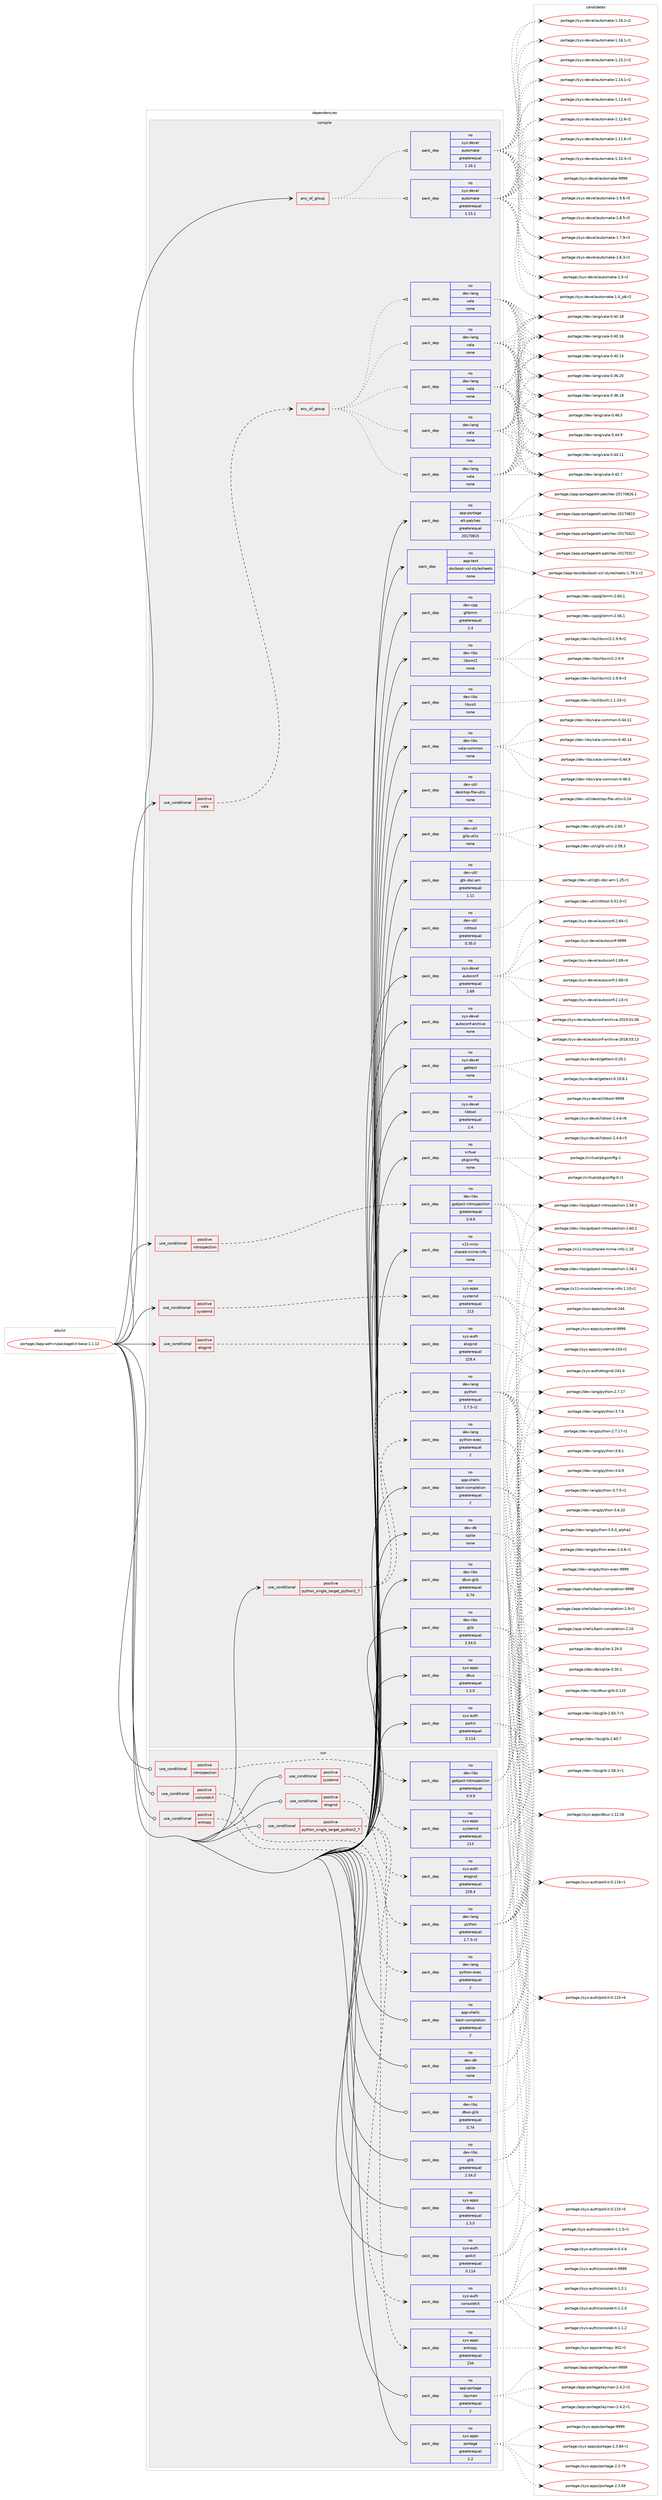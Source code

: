 digraph prolog {

# *************
# Graph options
# *************

newrank=true;
concentrate=true;
compound=true;
graph [rankdir=LR,fontname=Helvetica,fontsize=10,ranksep=1.5];#, ranksep=2.5, nodesep=0.2];
edge  [arrowhead=vee];
node  [fontname=Helvetica,fontsize=10];

# **********
# The ebuild
# **********

subgraph cluster_leftcol {
color=gray;
label=<<i>ebuild</i>>;
id [label="portage://app-admin/packagekit-base-1.1.12", color=red, width=4, href="../app-admin/packagekit-base-1.1.12.svg"];
}

# ****************
# The dependencies
# ****************

subgraph cluster_midcol {
color=gray;
label=<<i>dependencies</i>>;
subgraph cluster_compile {
fillcolor="#eeeeee";
style=filled;
label=<<i>compile</i>>;
subgraph any8410 {
dependency654472 [label=<<TABLE BORDER="0" CELLBORDER="1" CELLSPACING="0" CELLPADDING="4"><TR><TD CELLPADDING="10">any_of_group</TD></TR></TABLE>>, shape=none, color=red];subgraph pack490904 {
dependency654473 [label=<<TABLE BORDER="0" CELLBORDER="1" CELLSPACING="0" CELLPADDING="4" WIDTH="220"><TR><TD ROWSPAN="6" CELLPADDING="30">pack_dep</TD></TR><TR><TD WIDTH="110">no</TD></TR><TR><TD>sys-devel</TD></TR><TR><TD>automake</TD></TR><TR><TD>greaterequal</TD></TR><TR><TD>1.16.1</TD></TR></TABLE>>, shape=none, color=blue];
}
dependency654472:e -> dependency654473:w [weight=20,style="dotted",arrowhead="oinv"];
subgraph pack490905 {
dependency654474 [label=<<TABLE BORDER="0" CELLBORDER="1" CELLSPACING="0" CELLPADDING="4" WIDTH="220"><TR><TD ROWSPAN="6" CELLPADDING="30">pack_dep</TD></TR><TR><TD WIDTH="110">no</TD></TR><TR><TD>sys-devel</TD></TR><TR><TD>automake</TD></TR><TR><TD>greaterequal</TD></TR><TR><TD>1.15.1</TD></TR></TABLE>>, shape=none, color=blue];
}
dependency654472:e -> dependency654474:w [weight=20,style="dotted",arrowhead="oinv"];
}
id:e -> dependency654472:w [weight=20,style="solid",arrowhead="vee"];
subgraph cond154862 {
dependency654475 [label=<<TABLE BORDER="0" CELLBORDER="1" CELLSPACING="0" CELLPADDING="4"><TR><TD ROWSPAN="3" CELLPADDING="10">use_conditional</TD></TR><TR><TD>positive</TD></TR><TR><TD>elogind</TD></TR></TABLE>>, shape=none, color=red];
subgraph pack490906 {
dependency654476 [label=<<TABLE BORDER="0" CELLBORDER="1" CELLSPACING="0" CELLPADDING="4" WIDTH="220"><TR><TD ROWSPAN="6" CELLPADDING="30">pack_dep</TD></TR><TR><TD WIDTH="110">no</TD></TR><TR><TD>sys-auth</TD></TR><TR><TD>elogind</TD></TR><TR><TD>greaterequal</TD></TR><TR><TD>229.4</TD></TR></TABLE>>, shape=none, color=blue];
}
dependency654475:e -> dependency654476:w [weight=20,style="dashed",arrowhead="vee"];
}
id:e -> dependency654475:w [weight=20,style="solid",arrowhead="vee"];
subgraph cond154863 {
dependency654477 [label=<<TABLE BORDER="0" CELLBORDER="1" CELLSPACING="0" CELLPADDING="4"><TR><TD ROWSPAN="3" CELLPADDING="10">use_conditional</TD></TR><TR><TD>positive</TD></TR><TR><TD>introspection</TD></TR></TABLE>>, shape=none, color=red];
subgraph pack490907 {
dependency654478 [label=<<TABLE BORDER="0" CELLBORDER="1" CELLSPACING="0" CELLPADDING="4" WIDTH="220"><TR><TD ROWSPAN="6" CELLPADDING="30">pack_dep</TD></TR><TR><TD WIDTH="110">no</TD></TR><TR><TD>dev-libs</TD></TR><TR><TD>gobject-introspection</TD></TR><TR><TD>greaterequal</TD></TR><TR><TD>0.9.9</TD></TR></TABLE>>, shape=none, color=blue];
}
dependency654477:e -> dependency654478:w [weight=20,style="dashed",arrowhead="vee"];
}
id:e -> dependency654477:w [weight=20,style="solid",arrowhead="vee"];
subgraph cond154864 {
dependency654479 [label=<<TABLE BORDER="0" CELLBORDER="1" CELLSPACING="0" CELLPADDING="4"><TR><TD ROWSPAN="3" CELLPADDING="10">use_conditional</TD></TR><TR><TD>positive</TD></TR><TR><TD>python_single_target_python2_7</TD></TR></TABLE>>, shape=none, color=red];
subgraph pack490908 {
dependency654480 [label=<<TABLE BORDER="0" CELLBORDER="1" CELLSPACING="0" CELLPADDING="4" WIDTH="220"><TR><TD ROWSPAN="6" CELLPADDING="30">pack_dep</TD></TR><TR><TD WIDTH="110">no</TD></TR><TR><TD>dev-lang</TD></TR><TR><TD>python</TD></TR><TR><TD>greaterequal</TD></TR><TR><TD>2.7.5-r2</TD></TR></TABLE>>, shape=none, color=blue];
}
dependency654479:e -> dependency654480:w [weight=20,style="dashed",arrowhead="vee"];
subgraph pack490909 {
dependency654481 [label=<<TABLE BORDER="0" CELLBORDER="1" CELLSPACING="0" CELLPADDING="4" WIDTH="220"><TR><TD ROWSPAN="6" CELLPADDING="30">pack_dep</TD></TR><TR><TD WIDTH="110">no</TD></TR><TR><TD>dev-lang</TD></TR><TR><TD>python-exec</TD></TR><TR><TD>greaterequal</TD></TR><TR><TD>2</TD></TR></TABLE>>, shape=none, color=blue];
}
dependency654479:e -> dependency654481:w [weight=20,style="dashed",arrowhead="vee"];
}
id:e -> dependency654479:w [weight=20,style="solid",arrowhead="vee"];
subgraph cond154865 {
dependency654482 [label=<<TABLE BORDER="0" CELLBORDER="1" CELLSPACING="0" CELLPADDING="4"><TR><TD ROWSPAN="3" CELLPADDING="10">use_conditional</TD></TR><TR><TD>positive</TD></TR><TR><TD>systemd</TD></TR></TABLE>>, shape=none, color=red];
subgraph pack490910 {
dependency654483 [label=<<TABLE BORDER="0" CELLBORDER="1" CELLSPACING="0" CELLPADDING="4" WIDTH="220"><TR><TD ROWSPAN="6" CELLPADDING="30">pack_dep</TD></TR><TR><TD WIDTH="110">no</TD></TR><TR><TD>sys-apps</TD></TR><TR><TD>systemd</TD></TR><TR><TD>greaterequal</TD></TR><TR><TD>213</TD></TR></TABLE>>, shape=none, color=blue];
}
dependency654482:e -> dependency654483:w [weight=20,style="dashed",arrowhead="vee"];
}
id:e -> dependency654482:w [weight=20,style="solid",arrowhead="vee"];
subgraph cond154866 {
dependency654484 [label=<<TABLE BORDER="0" CELLBORDER="1" CELLSPACING="0" CELLPADDING="4"><TR><TD ROWSPAN="3" CELLPADDING="10">use_conditional</TD></TR><TR><TD>positive</TD></TR><TR><TD>vala</TD></TR></TABLE>>, shape=none, color=red];
subgraph any8411 {
dependency654485 [label=<<TABLE BORDER="0" CELLBORDER="1" CELLSPACING="0" CELLPADDING="4"><TR><TD CELLPADDING="10">any_of_group</TD></TR></TABLE>>, shape=none, color=red];subgraph pack490911 {
dependency654486 [label=<<TABLE BORDER="0" CELLBORDER="1" CELLSPACING="0" CELLPADDING="4" WIDTH="220"><TR><TD ROWSPAN="6" CELLPADDING="30">pack_dep</TD></TR><TR><TD WIDTH="110">no</TD></TR><TR><TD>dev-lang</TD></TR><TR><TD>vala</TD></TR><TR><TD>none</TD></TR><TR><TD></TD></TR></TABLE>>, shape=none, color=blue];
}
dependency654485:e -> dependency654486:w [weight=20,style="dotted",arrowhead="oinv"];
subgraph pack490912 {
dependency654487 [label=<<TABLE BORDER="0" CELLBORDER="1" CELLSPACING="0" CELLPADDING="4" WIDTH="220"><TR><TD ROWSPAN="6" CELLPADDING="30">pack_dep</TD></TR><TR><TD WIDTH="110">no</TD></TR><TR><TD>dev-lang</TD></TR><TR><TD>vala</TD></TR><TR><TD>none</TD></TR><TR><TD></TD></TR></TABLE>>, shape=none, color=blue];
}
dependency654485:e -> dependency654487:w [weight=20,style="dotted",arrowhead="oinv"];
subgraph pack490913 {
dependency654488 [label=<<TABLE BORDER="0" CELLBORDER="1" CELLSPACING="0" CELLPADDING="4" WIDTH="220"><TR><TD ROWSPAN="6" CELLPADDING="30">pack_dep</TD></TR><TR><TD WIDTH="110">no</TD></TR><TR><TD>dev-lang</TD></TR><TR><TD>vala</TD></TR><TR><TD>none</TD></TR><TR><TD></TD></TR></TABLE>>, shape=none, color=blue];
}
dependency654485:e -> dependency654488:w [weight=20,style="dotted",arrowhead="oinv"];
subgraph pack490914 {
dependency654489 [label=<<TABLE BORDER="0" CELLBORDER="1" CELLSPACING="0" CELLPADDING="4" WIDTH="220"><TR><TD ROWSPAN="6" CELLPADDING="30">pack_dep</TD></TR><TR><TD WIDTH="110">no</TD></TR><TR><TD>dev-lang</TD></TR><TR><TD>vala</TD></TR><TR><TD>none</TD></TR><TR><TD></TD></TR></TABLE>>, shape=none, color=blue];
}
dependency654485:e -> dependency654489:w [weight=20,style="dotted",arrowhead="oinv"];
subgraph pack490915 {
dependency654490 [label=<<TABLE BORDER="0" CELLBORDER="1" CELLSPACING="0" CELLPADDING="4" WIDTH="220"><TR><TD ROWSPAN="6" CELLPADDING="30">pack_dep</TD></TR><TR><TD WIDTH="110">no</TD></TR><TR><TD>dev-lang</TD></TR><TR><TD>vala</TD></TR><TR><TD>none</TD></TR><TR><TD></TD></TR></TABLE>>, shape=none, color=blue];
}
dependency654485:e -> dependency654490:w [weight=20,style="dotted",arrowhead="oinv"];
}
dependency654484:e -> dependency654485:w [weight=20,style="dashed",arrowhead="vee"];
}
id:e -> dependency654484:w [weight=20,style="solid",arrowhead="vee"];
subgraph pack490916 {
dependency654491 [label=<<TABLE BORDER="0" CELLBORDER="1" CELLSPACING="0" CELLPADDING="4" WIDTH="220"><TR><TD ROWSPAN="6" CELLPADDING="30">pack_dep</TD></TR><TR><TD WIDTH="110">no</TD></TR><TR><TD>app-portage</TD></TR><TR><TD>elt-patches</TD></TR><TR><TD>greaterequal</TD></TR><TR><TD>20170815</TD></TR></TABLE>>, shape=none, color=blue];
}
id:e -> dependency654491:w [weight=20,style="solid",arrowhead="vee"];
subgraph pack490917 {
dependency654492 [label=<<TABLE BORDER="0" CELLBORDER="1" CELLSPACING="0" CELLPADDING="4" WIDTH="220"><TR><TD ROWSPAN="6" CELLPADDING="30">pack_dep</TD></TR><TR><TD WIDTH="110">no</TD></TR><TR><TD>app-shells</TD></TR><TR><TD>bash-completion</TD></TR><TR><TD>greaterequal</TD></TR><TR><TD>2</TD></TR></TABLE>>, shape=none, color=blue];
}
id:e -> dependency654492:w [weight=20,style="solid",arrowhead="vee"];
subgraph pack490918 {
dependency654493 [label=<<TABLE BORDER="0" CELLBORDER="1" CELLSPACING="0" CELLPADDING="4" WIDTH="220"><TR><TD ROWSPAN="6" CELLPADDING="30">pack_dep</TD></TR><TR><TD WIDTH="110">no</TD></TR><TR><TD>app-text</TD></TR><TR><TD>docbook-xsl-stylesheets</TD></TR><TR><TD>none</TD></TR><TR><TD></TD></TR></TABLE>>, shape=none, color=blue];
}
id:e -> dependency654493:w [weight=20,style="solid",arrowhead="vee"];
subgraph pack490919 {
dependency654494 [label=<<TABLE BORDER="0" CELLBORDER="1" CELLSPACING="0" CELLPADDING="4" WIDTH="220"><TR><TD ROWSPAN="6" CELLPADDING="30">pack_dep</TD></TR><TR><TD WIDTH="110">no</TD></TR><TR><TD>dev-cpp</TD></TR><TR><TD>glibmm</TD></TR><TR><TD>greaterequal</TD></TR><TR><TD>2.4</TD></TR></TABLE>>, shape=none, color=blue];
}
id:e -> dependency654494:w [weight=20,style="solid",arrowhead="vee"];
subgraph pack490920 {
dependency654495 [label=<<TABLE BORDER="0" CELLBORDER="1" CELLSPACING="0" CELLPADDING="4" WIDTH="220"><TR><TD ROWSPAN="6" CELLPADDING="30">pack_dep</TD></TR><TR><TD WIDTH="110">no</TD></TR><TR><TD>dev-db</TD></TR><TR><TD>sqlite</TD></TR><TR><TD>none</TD></TR><TR><TD></TD></TR></TABLE>>, shape=none, color=blue];
}
id:e -> dependency654495:w [weight=20,style="solid",arrowhead="vee"];
subgraph pack490921 {
dependency654496 [label=<<TABLE BORDER="0" CELLBORDER="1" CELLSPACING="0" CELLPADDING="4" WIDTH="220"><TR><TD ROWSPAN="6" CELLPADDING="30">pack_dep</TD></TR><TR><TD WIDTH="110">no</TD></TR><TR><TD>dev-libs</TD></TR><TR><TD>dbus-glib</TD></TR><TR><TD>greaterequal</TD></TR><TR><TD>0.74</TD></TR></TABLE>>, shape=none, color=blue];
}
id:e -> dependency654496:w [weight=20,style="solid",arrowhead="vee"];
subgraph pack490922 {
dependency654497 [label=<<TABLE BORDER="0" CELLBORDER="1" CELLSPACING="0" CELLPADDING="4" WIDTH="220"><TR><TD ROWSPAN="6" CELLPADDING="30">pack_dep</TD></TR><TR><TD WIDTH="110">no</TD></TR><TR><TD>dev-libs</TD></TR><TR><TD>glib</TD></TR><TR><TD>greaterequal</TD></TR><TR><TD>2.54.0</TD></TR></TABLE>>, shape=none, color=blue];
}
id:e -> dependency654497:w [weight=20,style="solid",arrowhead="vee"];
subgraph pack490923 {
dependency654498 [label=<<TABLE BORDER="0" CELLBORDER="1" CELLSPACING="0" CELLPADDING="4" WIDTH="220"><TR><TD ROWSPAN="6" CELLPADDING="30">pack_dep</TD></TR><TR><TD WIDTH="110">no</TD></TR><TR><TD>dev-libs</TD></TR><TR><TD>libxml2</TD></TR><TR><TD>none</TD></TR><TR><TD></TD></TR></TABLE>>, shape=none, color=blue];
}
id:e -> dependency654498:w [weight=20,style="solid",arrowhead="vee"];
subgraph pack490924 {
dependency654499 [label=<<TABLE BORDER="0" CELLBORDER="1" CELLSPACING="0" CELLPADDING="4" WIDTH="220"><TR><TD ROWSPAN="6" CELLPADDING="30">pack_dep</TD></TR><TR><TD WIDTH="110">no</TD></TR><TR><TD>dev-libs</TD></TR><TR><TD>libxslt</TD></TR><TR><TD>none</TD></TR><TR><TD></TD></TR></TABLE>>, shape=none, color=blue];
}
id:e -> dependency654499:w [weight=20,style="solid",arrowhead="vee"];
subgraph pack490925 {
dependency654500 [label=<<TABLE BORDER="0" CELLBORDER="1" CELLSPACING="0" CELLPADDING="4" WIDTH="220"><TR><TD ROWSPAN="6" CELLPADDING="30">pack_dep</TD></TR><TR><TD WIDTH="110">no</TD></TR><TR><TD>dev-libs</TD></TR><TR><TD>vala-common</TD></TR><TR><TD>none</TD></TR><TR><TD></TD></TR></TABLE>>, shape=none, color=blue];
}
id:e -> dependency654500:w [weight=20,style="solid",arrowhead="vee"];
subgraph pack490926 {
dependency654501 [label=<<TABLE BORDER="0" CELLBORDER="1" CELLSPACING="0" CELLPADDING="4" WIDTH="220"><TR><TD ROWSPAN="6" CELLPADDING="30">pack_dep</TD></TR><TR><TD WIDTH="110">no</TD></TR><TR><TD>dev-util</TD></TR><TR><TD>desktop-file-utils</TD></TR><TR><TD>none</TD></TR><TR><TD></TD></TR></TABLE>>, shape=none, color=blue];
}
id:e -> dependency654501:w [weight=20,style="solid",arrowhead="vee"];
subgraph pack490927 {
dependency654502 [label=<<TABLE BORDER="0" CELLBORDER="1" CELLSPACING="0" CELLPADDING="4" WIDTH="220"><TR><TD ROWSPAN="6" CELLPADDING="30">pack_dep</TD></TR><TR><TD WIDTH="110">no</TD></TR><TR><TD>dev-util</TD></TR><TR><TD>glib-utils</TD></TR><TR><TD>none</TD></TR><TR><TD></TD></TR></TABLE>>, shape=none, color=blue];
}
id:e -> dependency654502:w [weight=20,style="solid",arrowhead="vee"];
subgraph pack490928 {
dependency654503 [label=<<TABLE BORDER="0" CELLBORDER="1" CELLSPACING="0" CELLPADDING="4" WIDTH="220"><TR><TD ROWSPAN="6" CELLPADDING="30">pack_dep</TD></TR><TR><TD WIDTH="110">no</TD></TR><TR><TD>dev-util</TD></TR><TR><TD>gtk-doc-am</TD></TR><TR><TD>greaterequal</TD></TR><TR><TD>1.11</TD></TR></TABLE>>, shape=none, color=blue];
}
id:e -> dependency654503:w [weight=20,style="solid",arrowhead="vee"];
subgraph pack490929 {
dependency654504 [label=<<TABLE BORDER="0" CELLBORDER="1" CELLSPACING="0" CELLPADDING="4" WIDTH="220"><TR><TD ROWSPAN="6" CELLPADDING="30">pack_dep</TD></TR><TR><TD WIDTH="110">no</TD></TR><TR><TD>dev-util</TD></TR><TR><TD>intltool</TD></TR><TR><TD>greaterequal</TD></TR><TR><TD>0.35.0</TD></TR></TABLE>>, shape=none, color=blue];
}
id:e -> dependency654504:w [weight=20,style="solid",arrowhead="vee"];
subgraph pack490930 {
dependency654505 [label=<<TABLE BORDER="0" CELLBORDER="1" CELLSPACING="0" CELLPADDING="4" WIDTH="220"><TR><TD ROWSPAN="6" CELLPADDING="30">pack_dep</TD></TR><TR><TD WIDTH="110">no</TD></TR><TR><TD>sys-apps</TD></TR><TR><TD>dbus</TD></TR><TR><TD>greaterequal</TD></TR><TR><TD>1.3.0</TD></TR></TABLE>>, shape=none, color=blue];
}
id:e -> dependency654505:w [weight=20,style="solid",arrowhead="vee"];
subgraph pack490931 {
dependency654506 [label=<<TABLE BORDER="0" CELLBORDER="1" CELLSPACING="0" CELLPADDING="4" WIDTH="220"><TR><TD ROWSPAN="6" CELLPADDING="30">pack_dep</TD></TR><TR><TD WIDTH="110">no</TD></TR><TR><TD>sys-auth</TD></TR><TR><TD>polkit</TD></TR><TR><TD>greaterequal</TD></TR><TR><TD>0.114</TD></TR></TABLE>>, shape=none, color=blue];
}
id:e -> dependency654506:w [weight=20,style="solid",arrowhead="vee"];
subgraph pack490932 {
dependency654507 [label=<<TABLE BORDER="0" CELLBORDER="1" CELLSPACING="0" CELLPADDING="4" WIDTH="220"><TR><TD ROWSPAN="6" CELLPADDING="30">pack_dep</TD></TR><TR><TD WIDTH="110">no</TD></TR><TR><TD>sys-devel</TD></TR><TR><TD>autoconf</TD></TR><TR><TD>greaterequal</TD></TR><TR><TD>2.69</TD></TR></TABLE>>, shape=none, color=blue];
}
id:e -> dependency654507:w [weight=20,style="solid",arrowhead="vee"];
subgraph pack490933 {
dependency654508 [label=<<TABLE BORDER="0" CELLBORDER="1" CELLSPACING="0" CELLPADDING="4" WIDTH="220"><TR><TD ROWSPAN="6" CELLPADDING="30">pack_dep</TD></TR><TR><TD WIDTH="110">no</TD></TR><TR><TD>sys-devel</TD></TR><TR><TD>autoconf-archive</TD></TR><TR><TD>none</TD></TR><TR><TD></TD></TR></TABLE>>, shape=none, color=blue];
}
id:e -> dependency654508:w [weight=20,style="solid",arrowhead="vee"];
subgraph pack490934 {
dependency654509 [label=<<TABLE BORDER="0" CELLBORDER="1" CELLSPACING="0" CELLPADDING="4" WIDTH="220"><TR><TD ROWSPAN="6" CELLPADDING="30">pack_dep</TD></TR><TR><TD WIDTH="110">no</TD></TR><TR><TD>sys-devel</TD></TR><TR><TD>gettext</TD></TR><TR><TD>none</TD></TR><TR><TD></TD></TR></TABLE>>, shape=none, color=blue];
}
id:e -> dependency654509:w [weight=20,style="solid",arrowhead="vee"];
subgraph pack490935 {
dependency654510 [label=<<TABLE BORDER="0" CELLBORDER="1" CELLSPACING="0" CELLPADDING="4" WIDTH="220"><TR><TD ROWSPAN="6" CELLPADDING="30">pack_dep</TD></TR><TR><TD WIDTH="110">no</TD></TR><TR><TD>sys-devel</TD></TR><TR><TD>libtool</TD></TR><TR><TD>greaterequal</TD></TR><TR><TD>2.4</TD></TR></TABLE>>, shape=none, color=blue];
}
id:e -> dependency654510:w [weight=20,style="solid",arrowhead="vee"];
subgraph pack490936 {
dependency654511 [label=<<TABLE BORDER="0" CELLBORDER="1" CELLSPACING="0" CELLPADDING="4" WIDTH="220"><TR><TD ROWSPAN="6" CELLPADDING="30">pack_dep</TD></TR><TR><TD WIDTH="110">no</TD></TR><TR><TD>virtual</TD></TR><TR><TD>pkgconfig</TD></TR><TR><TD>none</TD></TR><TR><TD></TD></TR></TABLE>>, shape=none, color=blue];
}
id:e -> dependency654511:w [weight=20,style="solid",arrowhead="vee"];
subgraph pack490937 {
dependency654512 [label=<<TABLE BORDER="0" CELLBORDER="1" CELLSPACING="0" CELLPADDING="4" WIDTH="220"><TR><TD ROWSPAN="6" CELLPADDING="30">pack_dep</TD></TR><TR><TD WIDTH="110">no</TD></TR><TR><TD>x11-misc</TD></TR><TR><TD>shared-mime-info</TD></TR><TR><TD>none</TD></TR><TR><TD></TD></TR></TABLE>>, shape=none, color=blue];
}
id:e -> dependency654512:w [weight=20,style="solid",arrowhead="vee"];
}
subgraph cluster_compileandrun {
fillcolor="#eeeeee";
style=filled;
label=<<i>compile and run</i>>;
}
subgraph cluster_run {
fillcolor="#eeeeee";
style=filled;
label=<<i>run</i>>;
subgraph cond154867 {
dependency654513 [label=<<TABLE BORDER="0" CELLBORDER="1" CELLSPACING="0" CELLPADDING="4"><TR><TD ROWSPAN="3" CELLPADDING="10">use_conditional</TD></TR><TR><TD>positive</TD></TR><TR><TD>consolekit</TD></TR></TABLE>>, shape=none, color=red];
subgraph pack490938 {
dependency654514 [label=<<TABLE BORDER="0" CELLBORDER="1" CELLSPACING="0" CELLPADDING="4" WIDTH="220"><TR><TD ROWSPAN="6" CELLPADDING="30">pack_dep</TD></TR><TR><TD WIDTH="110">no</TD></TR><TR><TD>sys-auth</TD></TR><TR><TD>consolekit</TD></TR><TR><TD>none</TD></TR><TR><TD></TD></TR></TABLE>>, shape=none, color=blue];
}
dependency654513:e -> dependency654514:w [weight=20,style="dashed",arrowhead="vee"];
}
id:e -> dependency654513:w [weight=20,style="solid",arrowhead="odot"];
subgraph cond154868 {
dependency654515 [label=<<TABLE BORDER="0" CELLBORDER="1" CELLSPACING="0" CELLPADDING="4"><TR><TD ROWSPAN="3" CELLPADDING="10">use_conditional</TD></TR><TR><TD>positive</TD></TR><TR><TD>elogind</TD></TR></TABLE>>, shape=none, color=red];
subgraph pack490939 {
dependency654516 [label=<<TABLE BORDER="0" CELLBORDER="1" CELLSPACING="0" CELLPADDING="4" WIDTH="220"><TR><TD ROWSPAN="6" CELLPADDING="30">pack_dep</TD></TR><TR><TD WIDTH="110">no</TD></TR><TR><TD>sys-auth</TD></TR><TR><TD>elogind</TD></TR><TR><TD>greaterequal</TD></TR><TR><TD>229.4</TD></TR></TABLE>>, shape=none, color=blue];
}
dependency654515:e -> dependency654516:w [weight=20,style="dashed",arrowhead="vee"];
}
id:e -> dependency654515:w [weight=20,style="solid",arrowhead="odot"];
subgraph cond154869 {
dependency654517 [label=<<TABLE BORDER="0" CELLBORDER="1" CELLSPACING="0" CELLPADDING="4"><TR><TD ROWSPAN="3" CELLPADDING="10">use_conditional</TD></TR><TR><TD>positive</TD></TR><TR><TD>entropy</TD></TR></TABLE>>, shape=none, color=red];
subgraph pack490940 {
dependency654518 [label=<<TABLE BORDER="0" CELLBORDER="1" CELLSPACING="0" CELLPADDING="4" WIDTH="220"><TR><TD ROWSPAN="6" CELLPADDING="30">pack_dep</TD></TR><TR><TD WIDTH="110">no</TD></TR><TR><TD>sys-apps</TD></TR><TR><TD>entropy</TD></TR><TR><TD>greaterequal</TD></TR><TR><TD>234</TD></TR></TABLE>>, shape=none, color=blue];
}
dependency654517:e -> dependency654518:w [weight=20,style="dashed",arrowhead="vee"];
}
id:e -> dependency654517:w [weight=20,style="solid",arrowhead="odot"];
subgraph cond154870 {
dependency654519 [label=<<TABLE BORDER="0" CELLBORDER="1" CELLSPACING="0" CELLPADDING="4"><TR><TD ROWSPAN="3" CELLPADDING="10">use_conditional</TD></TR><TR><TD>positive</TD></TR><TR><TD>introspection</TD></TR></TABLE>>, shape=none, color=red];
subgraph pack490941 {
dependency654520 [label=<<TABLE BORDER="0" CELLBORDER="1" CELLSPACING="0" CELLPADDING="4" WIDTH="220"><TR><TD ROWSPAN="6" CELLPADDING="30">pack_dep</TD></TR><TR><TD WIDTH="110">no</TD></TR><TR><TD>dev-libs</TD></TR><TR><TD>gobject-introspection</TD></TR><TR><TD>greaterequal</TD></TR><TR><TD>0.9.9</TD></TR></TABLE>>, shape=none, color=blue];
}
dependency654519:e -> dependency654520:w [weight=20,style="dashed",arrowhead="vee"];
}
id:e -> dependency654519:w [weight=20,style="solid",arrowhead="odot"];
subgraph cond154871 {
dependency654521 [label=<<TABLE BORDER="0" CELLBORDER="1" CELLSPACING="0" CELLPADDING="4"><TR><TD ROWSPAN="3" CELLPADDING="10">use_conditional</TD></TR><TR><TD>positive</TD></TR><TR><TD>python_single_target_python2_7</TD></TR></TABLE>>, shape=none, color=red];
subgraph pack490942 {
dependency654522 [label=<<TABLE BORDER="0" CELLBORDER="1" CELLSPACING="0" CELLPADDING="4" WIDTH="220"><TR><TD ROWSPAN="6" CELLPADDING="30">pack_dep</TD></TR><TR><TD WIDTH="110">no</TD></TR><TR><TD>dev-lang</TD></TR><TR><TD>python</TD></TR><TR><TD>greaterequal</TD></TR><TR><TD>2.7.5-r2</TD></TR></TABLE>>, shape=none, color=blue];
}
dependency654521:e -> dependency654522:w [weight=20,style="dashed",arrowhead="vee"];
subgraph pack490943 {
dependency654523 [label=<<TABLE BORDER="0" CELLBORDER="1" CELLSPACING="0" CELLPADDING="4" WIDTH="220"><TR><TD ROWSPAN="6" CELLPADDING="30">pack_dep</TD></TR><TR><TD WIDTH="110">no</TD></TR><TR><TD>dev-lang</TD></TR><TR><TD>python-exec</TD></TR><TR><TD>greaterequal</TD></TR><TR><TD>2</TD></TR></TABLE>>, shape=none, color=blue];
}
dependency654521:e -> dependency654523:w [weight=20,style="dashed",arrowhead="vee"];
}
id:e -> dependency654521:w [weight=20,style="solid",arrowhead="odot"];
subgraph cond154872 {
dependency654524 [label=<<TABLE BORDER="0" CELLBORDER="1" CELLSPACING="0" CELLPADDING="4"><TR><TD ROWSPAN="3" CELLPADDING="10">use_conditional</TD></TR><TR><TD>positive</TD></TR><TR><TD>systemd</TD></TR></TABLE>>, shape=none, color=red];
subgraph pack490944 {
dependency654525 [label=<<TABLE BORDER="0" CELLBORDER="1" CELLSPACING="0" CELLPADDING="4" WIDTH="220"><TR><TD ROWSPAN="6" CELLPADDING="30">pack_dep</TD></TR><TR><TD WIDTH="110">no</TD></TR><TR><TD>sys-apps</TD></TR><TR><TD>systemd</TD></TR><TR><TD>greaterequal</TD></TR><TR><TD>213</TD></TR></TABLE>>, shape=none, color=blue];
}
dependency654524:e -> dependency654525:w [weight=20,style="dashed",arrowhead="vee"];
}
id:e -> dependency654524:w [weight=20,style="solid",arrowhead="odot"];
subgraph pack490945 {
dependency654526 [label=<<TABLE BORDER="0" CELLBORDER="1" CELLSPACING="0" CELLPADDING="4" WIDTH="220"><TR><TD ROWSPAN="6" CELLPADDING="30">pack_dep</TD></TR><TR><TD WIDTH="110">no</TD></TR><TR><TD>app-portage</TD></TR><TR><TD>layman</TD></TR><TR><TD>greaterequal</TD></TR><TR><TD>2</TD></TR></TABLE>>, shape=none, color=blue];
}
id:e -> dependency654526:w [weight=20,style="solid",arrowhead="odot"];
subgraph pack490946 {
dependency654527 [label=<<TABLE BORDER="0" CELLBORDER="1" CELLSPACING="0" CELLPADDING="4" WIDTH="220"><TR><TD ROWSPAN="6" CELLPADDING="30">pack_dep</TD></TR><TR><TD WIDTH="110">no</TD></TR><TR><TD>app-shells</TD></TR><TR><TD>bash-completion</TD></TR><TR><TD>greaterequal</TD></TR><TR><TD>2</TD></TR></TABLE>>, shape=none, color=blue];
}
id:e -> dependency654527:w [weight=20,style="solid",arrowhead="odot"];
subgraph pack490947 {
dependency654528 [label=<<TABLE BORDER="0" CELLBORDER="1" CELLSPACING="0" CELLPADDING="4" WIDTH="220"><TR><TD ROWSPAN="6" CELLPADDING="30">pack_dep</TD></TR><TR><TD WIDTH="110">no</TD></TR><TR><TD>dev-db</TD></TR><TR><TD>sqlite</TD></TR><TR><TD>none</TD></TR><TR><TD></TD></TR></TABLE>>, shape=none, color=blue];
}
id:e -> dependency654528:w [weight=20,style="solid",arrowhead="odot"];
subgraph pack490948 {
dependency654529 [label=<<TABLE BORDER="0" CELLBORDER="1" CELLSPACING="0" CELLPADDING="4" WIDTH="220"><TR><TD ROWSPAN="6" CELLPADDING="30">pack_dep</TD></TR><TR><TD WIDTH="110">no</TD></TR><TR><TD>dev-libs</TD></TR><TR><TD>dbus-glib</TD></TR><TR><TD>greaterequal</TD></TR><TR><TD>0.74</TD></TR></TABLE>>, shape=none, color=blue];
}
id:e -> dependency654529:w [weight=20,style="solid",arrowhead="odot"];
subgraph pack490949 {
dependency654530 [label=<<TABLE BORDER="0" CELLBORDER="1" CELLSPACING="0" CELLPADDING="4" WIDTH="220"><TR><TD ROWSPAN="6" CELLPADDING="30">pack_dep</TD></TR><TR><TD WIDTH="110">no</TD></TR><TR><TD>dev-libs</TD></TR><TR><TD>glib</TD></TR><TR><TD>greaterequal</TD></TR><TR><TD>2.54.0</TD></TR></TABLE>>, shape=none, color=blue];
}
id:e -> dependency654530:w [weight=20,style="solid",arrowhead="odot"];
subgraph pack490950 {
dependency654531 [label=<<TABLE BORDER="0" CELLBORDER="1" CELLSPACING="0" CELLPADDING="4" WIDTH="220"><TR><TD ROWSPAN="6" CELLPADDING="30">pack_dep</TD></TR><TR><TD WIDTH="110">no</TD></TR><TR><TD>sys-apps</TD></TR><TR><TD>dbus</TD></TR><TR><TD>greaterequal</TD></TR><TR><TD>1.3.0</TD></TR></TABLE>>, shape=none, color=blue];
}
id:e -> dependency654531:w [weight=20,style="solid",arrowhead="odot"];
subgraph pack490951 {
dependency654532 [label=<<TABLE BORDER="0" CELLBORDER="1" CELLSPACING="0" CELLPADDING="4" WIDTH="220"><TR><TD ROWSPAN="6" CELLPADDING="30">pack_dep</TD></TR><TR><TD WIDTH="110">no</TD></TR><TR><TD>sys-apps</TD></TR><TR><TD>portage</TD></TR><TR><TD>greaterequal</TD></TR><TR><TD>2.2</TD></TR></TABLE>>, shape=none, color=blue];
}
id:e -> dependency654532:w [weight=20,style="solid",arrowhead="odot"];
subgraph pack490952 {
dependency654533 [label=<<TABLE BORDER="0" CELLBORDER="1" CELLSPACING="0" CELLPADDING="4" WIDTH="220"><TR><TD ROWSPAN="6" CELLPADDING="30">pack_dep</TD></TR><TR><TD WIDTH="110">no</TD></TR><TR><TD>sys-auth</TD></TR><TR><TD>polkit</TD></TR><TR><TD>greaterequal</TD></TR><TR><TD>0.114</TD></TR></TABLE>>, shape=none, color=blue];
}
id:e -> dependency654533:w [weight=20,style="solid",arrowhead="odot"];
}
}

# **************
# The candidates
# **************

subgraph cluster_choices {
rank=same;
color=gray;
label=<<i>candidates</i>>;

subgraph choice490904 {
color=black;
nodesep=1;
choice115121115451001011181011084797117116111109971071014557575757 [label="portage://sys-devel/automake-9999", color=red, width=4,href="../sys-devel/automake-9999.svg"];
choice115121115451001011181011084797117116111109971071014549465746544511453 [label="portage://sys-devel/automake-1.9.6-r5", color=red, width=4,href="../sys-devel/automake-1.9.6-r5.svg"];
choice115121115451001011181011084797117116111109971071014549465646534511453 [label="portage://sys-devel/automake-1.8.5-r5", color=red, width=4,href="../sys-devel/automake-1.8.5-r5.svg"];
choice115121115451001011181011084797117116111109971071014549465546574511451 [label="portage://sys-devel/automake-1.7.9-r3", color=red, width=4,href="../sys-devel/automake-1.7.9-r3.svg"];
choice115121115451001011181011084797117116111109971071014549465446514511450 [label="portage://sys-devel/automake-1.6.3-r2", color=red, width=4,href="../sys-devel/automake-1.6.3-r2.svg"];
choice11512111545100101118101108479711711611110997107101454946534511450 [label="portage://sys-devel/automake-1.5-r2", color=red, width=4,href="../sys-devel/automake-1.5-r2.svg"];
choice115121115451001011181011084797117116111109971071014549465295112544511450 [label="portage://sys-devel/automake-1.4_p6-r2", color=red, width=4,href="../sys-devel/automake-1.4_p6-r2.svg"];
choice11512111545100101118101108479711711611110997107101454946495446494511450 [label="portage://sys-devel/automake-1.16.1-r2", color=red, width=4,href="../sys-devel/automake-1.16.1-r2.svg"];
choice11512111545100101118101108479711711611110997107101454946495446494511449 [label="portage://sys-devel/automake-1.16.1-r1", color=red, width=4,href="../sys-devel/automake-1.16.1-r1.svg"];
choice11512111545100101118101108479711711611110997107101454946495346494511450 [label="portage://sys-devel/automake-1.15.1-r2", color=red, width=4,href="../sys-devel/automake-1.15.1-r2.svg"];
choice11512111545100101118101108479711711611110997107101454946495246494511450 [label="portage://sys-devel/automake-1.14.1-r2", color=red, width=4,href="../sys-devel/automake-1.14.1-r2.svg"];
choice11512111545100101118101108479711711611110997107101454946495146524511450 [label="portage://sys-devel/automake-1.13.4-r2", color=red, width=4,href="../sys-devel/automake-1.13.4-r2.svg"];
choice11512111545100101118101108479711711611110997107101454946495046544511450 [label="portage://sys-devel/automake-1.12.6-r2", color=red, width=4,href="../sys-devel/automake-1.12.6-r2.svg"];
choice11512111545100101118101108479711711611110997107101454946494946544511451 [label="portage://sys-devel/automake-1.11.6-r3", color=red, width=4,href="../sys-devel/automake-1.11.6-r3.svg"];
choice11512111545100101118101108479711711611110997107101454946494846514511451 [label="portage://sys-devel/automake-1.10.3-r3", color=red, width=4,href="../sys-devel/automake-1.10.3-r3.svg"];
dependency654473:e -> choice115121115451001011181011084797117116111109971071014557575757:w [style=dotted,weight="100"];
dependency654473:e -> choice115121115451001011181011084797117116111109971071014549465746544511453:w [style=dotted,weight="100"];
dependency654473:e -> choice115121115451001011181011084797117116111109971071014549465646534511453:w [style=dotted,weight="100"];
dependency654473:e -> choice115121115451001011181011084797117116111109971071014549465546574511451:w [style=dotted,weight="100"];
dependency654473:e -> choice115121115451001011181011084797117116111109971071014549465446514511450:w [style=dotted,weight="100"];
dependency654473:e -> choice11512111545100101118101108479711711611110997107101454946534511450:w [style=dotted,weight="100"];
dependency654473:e -> choice115121115451001011181011084797117116111109971071014549465295112544511450:w [style=dotted,weight="100"];
dependency654473:e -> choice11512111545100101118101108479711711611110997107101454946495446494511450:w [style=dotted,weight="100"];
dependency654473:e -> choice11512111545100101118101108479711711611110997107101454946495446494511449:w [style=dotted,weight="100"];
dependency654473:e -> choice11512111545100101118101108479711711611110997107101454946495346494511450:w [style=dotted,weight="100"];
dependency654473:e -> choice11512111545100101118101108479711711611110997107101454946495246494511450:w [style=dotted,weight="100"];
dependency654473:e -> choice11512111545100101118101108479711711611110997107101454946495146524511450:w [style=dotted,weight="100"];
dependency654473:e -> choice11512111545100101118101108479711711611110997107101454946495046544511450:w [style=dotted,weight="100"];
dependency654473:e -> choice11512111545100101118101108479711711611110997107101454946494946544511451:w [style=dotted,weight="100"];
dependency654473:e -> choice11512111545100101118101108479711711611110997107101454946494846514511451:w [style=dotted,weight="100"];
}
subgraph choice490905 {
color=black;
nodesep=1;
choice115121115451001011181011084797117116111109971071014557575757 [label="portage://sys-devel/automake-9999", color=red, width=4,href="../sys-devel/automake-9999.svg"];
choice115121115451001011181011084797117116111109971071014549465746544511453 [label="portage://sys-devel/automake-1.9.6-r5", color=red, width=4,href="../sys-devel/automake-1.9.6-r5.svg"];
choice115121115451001011181011084797117116111109971071014549465646534511453 [label="portage://sys-devel/automake-1.8.5-r5", color=red, width=4,href="../sys-devel/automake-1.8.5-r5.svg"];
choice115121115451001011181011084797117116111109971071014549465546574511451 [label="portage://sys-devel/automake-1.7.9-r3", color=red, width=4,href="../sys-devel/automake-1.7.9-r3.svg"];
choice115121115451001011181011084797117116111109971071014549465446514511450 [label="portage://sys-devel/automake-1.6.3-r2", color=red, width=4,href="../sys-devel/automake-1.6.3-r2.svg"];
choice11512111545100101118101108479711711611110997107101454946534511450 [label="portage://sys-devel/automake-1.5-r2", color=red, width=4,href="../sys-devel/automake-1.5-r2.svg"];
choice115121115451001011181011084797117116111109971071014549465295112544511450 [label="portage://sys-devel/automake-1.4_p6-r2", color=red, width=4,href="../sys-devel/automake-1.4_p6-r2.svg"];
choice11512111545100101118101108479711711611110997107101454946495446494511450 [label="portage://sys-devel/automake-1.16.1-r2", color=red, width=4,href="../sys-devel/automake-1.16.1-r2.svg"];
choice11512111545100101118101108479711711611110997107101454946495446494511449 [label="portage://sys-devel/automake-1.16.1-r1", color=red, width=4,href="../sys-devel/automake-1.16.1-r1.svg"];
choice11512111545100101118101108479711711611110997107101454946495346494511450 [label="portage://sys-devel/automake-1.15.1-r2", color=red, width=4,href="../sys-devel/automake-1.15.1-r2.svg"];
choice11512111545100101118101108479711711611110997107101454946495246494511450 [label="portage://sys-devel/automake-1.14.1-r2", color=red, width=4,href="../sys-devel/automake-1.14.1-r2.svg"];
choice11512111545100101118101108479711711611110997107101454946495146524511450 [label="portage://sys-devel/automake-1.13.4-r2", color=red, width=4,href="../sys-devel/automake-1.13.4-r2.svg"];
choice11512111545100101118101108479711711611110997107101454946495046544511450 [label="portage://sys-devel/automake-1.12.6-r2", color=red, width=4,href="../sys-devel/automake-1.12.6-r2.svg"];
choice11512111545100101118101108479711711611110997107101454946494946544511451 [label="portage://sys-devel/automake-1.11.6-r3", color=red, width=4,href="../sys-devel/automake-1.11.6-r3.svg"];
choice11512111545100101118101108479711711611110997107101454946494846514511451 [label="portage://sys-devel/automake-1.10.3-r3", color=red, width=4,href="../sys-devel/automake-1.10.3-r3.svg"];
dependency654474:e -> choice115121115451001011181011084797117116111109971071014557575757:w [style=dotted,weight="100"];
dependency654474:e -> choice115121115451001011181011084797117116111109971071014549465746544511453:w [style=dotted,weight="100"];
dependency654474:e -> choice115121115451001011181011084797117116111109971071014549465646534511453:w [style=dotted,weight="100"];
dependency654474:e -> choice115121115451001011181011084797117116111109971071014549465546574511451:w [style=dotted,weight="100"];
dependency654474:e -> choice115121115451001011181011084797117116111109971071014549465446514511450:w [style=dotted,weight="100"];
dependency654474:e -> choice11512111545100101118101108479711711611110997107101454946534511450:w [style=dotted,weight="100"];
dependency654474:e -> choice115121115451001011181011084797117116111109971071014549465295112544511450:w [style=dotted,weight="100"];
dependency654474:e -> choice11512111545100101118101108479711711611110997107101454946495446494511450:w [style=dotted,weight="100"];
dependency654474:e -> choice11512111545100101118101108479711711611110997107101454946495446494511449:w [style=dotted,weight="100"];
dependency654474:e -> choice11512111545100101118101108479711711611110997107101454946495346494511450:w [style=dotted,weight="100"];
dependency654474:e -> choice11512111545100101118101108479711711611110997107101454946495246494511450:w [style=dotted,weight="100"];
dependency654474:e -> choice11512111545100101118101108479711711611110997107101454946495146524511450:w [style=dotted,weight="100"];
dependency654474:e -> choice11512111545100101118101108479711711611110997107101454946495046544511450:w [style=dotted,weight="100"];
dependency654474:e -> choice11512111545100101118101108479711711611110997107101454946494946544511451:w [style=dotted,weight="100"];
dependency654474:e -> choice11512111545100101118101108479711711611110997107101454946494846514511451:w [style=dotted,weight="100"];
}
subgraph choice490906 {
color=black;
nodesep=1;
choice115121115459711711610447101108111103105110100455052494652 [label="portage://sys-auth/elogind-241.4", color=red, width=4,href="../sys-auth/elogind-241.4.svg"];
dependency654476:e -> choice115121115459711711610447101108111103105110100455052494652:w [style=dotted,weight="100"];
}
subgraph choice490907 {
color=black;
nodesep=1;
choice1001011184510810598115471031119810610199116451051101161141111151121019911610511111045494654484650 [label="portage://dev-libs/gobject-introspection-1.60.2", color=red, width=4,href="../dev-libs/gobject-introspection-1.60.2.svg"];
choice1001011184510810598115471031119810610199116451051101161141111151121019911610511111045494653564651 [label="portage://dev-libs/gobject-introspection-1.58.3", color=red, width=4,href="../dev-libs/gobject-introspection-1.58.3.svg"];
choice1001011184510810598115471031119810610199116451051101161141111151121019911610511111045494653544649 [label="portage://dev-libs/gobject-introspection-1.56.1", color=red, width=4,href="../dev-libs/gobject-introspection-1.56.1.svg"];
dependency654478:e -> choice1001011184510810598115471031119810610199116451051101161141111151121019911610511111045494654484650:w [style=dotted,weight="100"];
dependency654478:e -> choice1001011184510810598115471031119810610199116451051101161141111151121019911610511111045494653564651:w [style=dotted,weight="100"];
dependency654478:e -> choice1001011184510810598115471031119810610199116451051101161141111151121019911610511111045494653544649:w [style=dotted,weight="100"];
}
subgraph choice490908 {
color=black;
nodesep=1;
choice10010111845108971101034711212111610411111045514657464895971081121049750 [label="portage://dev-lang/python-3.9.0_alpha2", color=red, width=4,href="../dev-lang/python-3.9.0_alpha2.svg"];
choice100101118451089711010347112121116104111110455146564649 [label="portage://dev-lang/python-3.8.1", color=red, width=4,href="../dev-lang/python-3.8.1.svg"];
choice100101118451089711010347112121116104111110455146554654 [label="portage://dev-lang/python-3.7.6", color=red, width=4,href="../dev-lang/python-3.7.6.svg"];
choice1001011184510897110103471121211161041111104551465546534511449 [label="portage://dev-lang/python-3.7.5-r1", color=red, width=4,href="../dev-lang/python-3.7.5-r1.svg"];
choice100101118451089711010347112121116104111110455146544657 [label="portage://dev-lang/python-3.6.9", color=red, width=4,href="../dev-lang/python-3.6.9.svg"];
choice10010111845108971101034711212111610411111045514654464948 [label="portage://dev-lang/python-3.6.10", color=red, width=4,href="../dev-lang/python-3.6.10.svg"];
choice100101118451089711010347112121116104111110455046554649554511449 [label="portage://dev-lang/python-2.7.17-r1", color=red, width=4,href="../dev-lang/python-2.7.17-r1.svg"];
choice10010111845108971101034711212111610411111045504655464955 [label="portage://dev-lang/python-2.7.17", color=red, width=4,href="../dev-lang/python-2.7.17.svg"];
dependency654480:e -> choice10010111845108971101034711212111610411111045514657464895971081121049750:w [style=dotted,weight="100"];
dependency654480:e -> choice100101118451089711010347112121116104111110455146564649:w [style=dotted,weight="100"];
dependency654480:e -> choice100101118451089711010347112121116104111110455146554654:w [style=dotted,weight="100"];
dependency654480:e -> choice1001011184510897110103471121211161041111104551465546534511449:w [style=dotted,weight="100"];
dependency654480:e -> choice100101118451089711010347112121116104111110455146544657:w [style=dotted,weight="100"];
dependency654480:e -> choice10010111845108971101034711212111610411111045514654464948:w [style=dotted,weight="100"];
dependency654480:e -> choice100101118451089711010347112121116104111110455046554649554511449:w [style=dotted,weight="100"];
dependency654480:e -> choice10010111845108971101034711212111610411111045504655464955:w [style=dotted,weight="100"];
}
subgraph choice490909 {
color=black;
nodesep=1;
choice10010111845108971101034711212111610411111045101120101994557575757 [label="portage://dev-lang/python-exec-9999", color=red, width=4,href="../dev-lang/python-exec-9999.svg"];
choice10010111845108971101034711212111610411111045101120101994550465246544511449 [label="portage://dev-lang/python-exec-2.4.6-r1", color=red, width=4,href="../dev-lang/python-exec-2.4.6-r1.svg"];
dependency654481:e -> choice10010111845108971101034711212111610411111045101120101994557575757:w [style=dotted,weight="100"];
dependency654481:e -> choice10010111845108971101034711212111610411111045101120101994550465246544511449:w [style=dotted,weight="100"];
}
subgraph choice490910 {
color=black;
nodesep=1;
choice1151211154597112112115471151211151161011091004557575757 [label="portage://sys-apps/systemd-9999", color=red, width=4,href="../sys-apps/systemd-9999.svg"];
choice11512111545971121121154711512111511610110910045505252 [label="portage://sys-apps/systemd-244", color=red, width=4,href="../sys-apps/systemd-244.svg"];
choice115121115459711211211547115121115116101109100455052514511450 [label="portage://sys-apps/systemd-243-r2", color=red, width=4,href="../sys-apps/systemd-243-r2.svg"];
dependency654483:e -> choice1151211154597112112115471151211151161011091004557575757:w [style=dotted,weight="100"];
dependency654483:e -> choice11512111545971121121154711512111511610110910045505252:w [style=dotted,weight="100"];
dependency654483:e -> choice115121115459711211211547115121115116101109100455052514511450:w [style=dotted,weight="100"];
}
subgraph choice490911 {
color=black;
nodesep=1;
choice100101118451089711010347118971089745484652544653 [label="portage://dev-lang/vala-0.46.5", color=red, width=4,href="../dev-lang/vala-0.46.5.svg"];
choice100101118451089711010347118971089745484652524657 [label="portage://dev-lang/vala-0.44.9", color=red, width=4,href="../dev-lang/vala-0.44.9.svg"];
choice10010111845108971101034711897108974548465252464949 [label="portage://dev-lang/vala-0.44.11", color=red, width=4,href="../dev-lang/vala-0.44.11.svg"];
choice100101118451089711010347118971089745484652504655 [label="portage://dev-lang/vala-0.42.7", color=red, width=4,href="../dev-lang/vala-0.42.7.svg"];
choice10010111845108971101034711897108974548465248464956 [label="portage://dev-lang/vala-0.40.18", color=red, width=4,href="../dev-lang/vala-0.40.18.svg"];
choice10010111845108971101034711897108974548465248464954 [label="portage://dev-lang/vala-0.40.16", color=red, width=4,href="../dev-lang/vala-0.40.16.svg"];
choice10010111845108971101034711897108974548465248464952 [label="portage://dev-lang/vala-0.40.14", color=red, width=4,href="../dev-lang/vala-0.40.14.svg"];
choice10010111845108971101034711897108974548465154465048 [label="portage://dev-lang/vala-0.36.20", color=red, width=4,href="../dev-lang/vala-0.36.20.svg"];
choice10010111845108971101034711897108974548465154464956 [label="portage://dev-lang/vala-0.36.18", color=red, width=4,href="../dev-lang/vala-0.36.18.svg"];
dependency654486:e -> choice100101118451089711010347118971089745484652544653:w [style=dotted,weight="100"];
dependency654486:e -> choice100101118451089711010347118971089745484652524657:w [style=dotted,weight="100"];
dependency654486:e -> choice10010111845108971101034711897108974548465252464949:w [style=dotted,weight="100"];
dependency654486:e -> choice100101118451089711010347118971089745484652504655:w [style=dotted,weight="100"];
dependency654486:e -> choice10010111845108971101034711897108974548465248464956:w [style=dotted,weight="100"];
dependency654486:e -> choice10010111845108971101034711897108974548465248464954:w [style=dotted,weight="100"];
dependency654486:e -> choice10010111845108971101034711897108974548465248464952:w [style=dotted,weight="100"];
dependency654486:e -> choice10010111845108971101034711897108974548465154465048:w [style=dotted,weight="100"];
dependency654486:e -> choice10010111845108971101034711897108974548465154464956:w [style=dotted,weight="100"];
}
subgraph choice490912 {
color=black;
nodesep=1;
choice100101118451089711010347118971089745484652544653 [label="portage://dev-lang/vala-0.46.5", color=red, width=4,href="../dev-lang/vala-0.46.5.svg"];
choice100101118451089711010347118971089745484652524657 [label="portage://dev-lang/vala-0.44.9", color=red, width=4,href="../dev-lang/vala-0.44.9.svg"];
choice10010111845108971101034711897108974548465252464949 [label="portage://dev-lang/vala-0.44.11", color=red, width=4,href="../dev-lang/vala-0.44.11.svg"];
choice100101118451089711010347118971089745484652504655 [label="portage://dev-lang/vala-0.42.7", color=red, width=4,href="../dev-lang/vala-0.42.7.svg"];
choice10010111845108971101034711897108974548465248464956 [label="portage://dev-lang/vala-0.40.18", color=red, width=4,href="../dev-lang/vala-0.40.18.svg"];
choice10010111845108971101034711897108974548465248464954 [label="portage://dev-lang/vala-0.40.16", color=red, width=4,href="../dev-lang/vala-0.40.16.svg"];
choice10010111845108971101034711897108974548465248464952 [label="portage://dev-lang/vala-0.40.14", color=red, width=4,href="../dev-lang/vala-0.40.14.svg"];
choice10010111845108971101034711897108974548465154465048 [label="portage://dev-lang/vala-0.36.20", color=red, width=4,href="../dev-lang/vala-0.36.20.svg"];
choice10010111845108971101034711897108974548465154464956 [label="portage://dev-lang/vala-0.36.18", color=red, width=4,href="../dev-lang/vala-0.36.18.svg"];
dependency654487:e -> choice100101118451089711010347118971089745484652544653:w [style=dotted,weight="100"];
dependency654487:e -> choice100101118451089711010347118971089745484652524657:w [style=dotted,weight="100"];
dependency654487:e -> choice10010111845108971101034711897108974548465252464949:w [style=dotted,weight="100"];
dependency654487:e -> choice100101118451089711010347118971089745484652504655:w [style=dotted,weight="100"];
dependency654487:e -> choice10010111845108971101034711897108974548465248464956:w [style=dotted,weight="100"];
dependency654487:e -> choice10010111845108971101034711897108974548465248464954:w [style=dotted,weight="100"];
dependency654487:e -> choice10010111845108971101034711897108974548465248464952:w [style=dotted,weight="100"];
dependency654487:e -> choice10010111845108971101034711897108974548465154465048:w [style=dotted,weight="100"];
dependency654487:e -> choice10010111845108971101034711897108974548465154464956:w [style=dotted,weight="100"];
}
subgraph choice490913 {
color=black;
nodesep=1;
choice100101118451089711010347118971089745484652544653 [label="portage://dev-lang/vala-0.46.5", color=red, width=4,href="../dev-lang/vala-0.46.5.svg"];
choice100101118451089711010347118971089745484652524657 [label="portage://dev-lang/vala-0.44.9", color=red, width=4,href="../dev-lang/vala-0.44.9.svg"];
choice10010111845108971101034711897108974548465252464949 [label="portage://dev-lang/vala-0.44.11", color=red, width=4,href="../dev-lang/vala-0.44.11.svg"];
choice100101118451089711010347118971089745484652504655 [label="portage://dev-lang/vala-0.42.7", color=red, width=4,href="../dev-lang/vala-0.42.7.svg"];
choice10010111845108971101034711897108974548465248464956 [label="portage://dev-lang/vala-0.40.18", color=red, width=4,href="../dev-lang/vala-0.40.18.svg"];
choice10010111845108971101034711897108974548465248464954 [label="portage://dev-lang/vala-0.40.16", color=red, width=4,href="../dev-lang/vala-0.40.16.svg"];
choice10010111845108971101034711897108974548465248464952 [label="portage://dev-lang/vala-0.40.14", color=red, width=4,href="../dev-lang/vala-0.40.14.svg"];
choice10010111845108971101034711897108974548465154465048 [label="portage://dev-lang/vala-0.36.20", color=red, width=4,href="../dev-lang/vala-0.36.20.svg"];
choice10010111845108971101034711897108974548465154464956 [label="portage://dev-lang/vala-0.36.18", color=red, width=4,href="../dev-lang/vala-0.36.18.svg"];
dependency654488:e -> choice100101118451089711010347118971089745484652544653:w [style=dotted,weight="100"];
dependency654488:e -> choice100101118451089711010347118971089745484652524657:w [style=dotted,weight="100"];
dependency654488:e -> choice10010111845108971101034711897108974548465252464949:w [style=dotted,weight="100"];
dependency654488:e -> choice100101118451089711010347118971089745484652504655:w [style=dotted,weight="100"];
dependency654488:e -> choice10010111845108971101034711897108974548465248464956:w [style=dotted,weight="100"];
dependency654488:e -> choice10010111845108971101034711897108974548465248464954:w [style=dotted,weight="100"];
dependency654488:e -> choice10010111845108971101034711897108974548465248464952:w [style=dotted,weight="100"];
dependency654488:e -> choice10010111845108971101034711897108974548465154465048:w [style=dotted,weight="100"];
dependency654488:e -> choice10010111845108971101034711897108974548465154464956:w [style=dotted,weight="100"];
}
subgraph choice490914 {
color=black;
nodesep=1;
choice100101118451089711010347118971089745484652544653 [label="portage://dev-lang/vala-0.46.5", color=red, width=4,href="../dev-lang/vala-0.46.5.svg"];
choice100101118451089711010347118971089745484652524657 [label="portage://dev-lang/vala-0.44.9", color=red, width=4,href="../dev-lang/vala-0.44.9.svg"];
choice10010111845108971101034711897108974548465252464949 [label="portage://dev-lang/vala-0.44.11", color=red, width=4,href="../dev-lang/vala-0.44.11.svg"];
choice100101118451089711010347118971089745484652504655 [label="portage://dev-lang/vala-0.42.7", color=red, width=4,href="../dev-lang/vala-0.42.7.svg"];
choice10010111845108971101034711897108974548465248464956 [label="portage://dev-lang/vala-0.40.18", color=red, width=4,href="../dev-lang/vala-0.40.18.svg"];
choice10010111845108971101034711897108974548465248464954 [label="portage://dev-lang/vala-0.40.16", color=red, width=4,href="../dev-lang/vala-0.40.16.svg"];
choice10010111845108971101034711897108974548465248464952 [label="portage://dev-lang/vala-0.40.14", color=red, width=4,href="../dev-lang/vala-0.40.14.svg"];
choice10010111845108971101034711897108974548465154465048 [label="portage://dev-lang/vala-0.36.20", color=red, width=4,href="../dev-lang/vala-0.36.20.svg"];
choice10010111845108971101034711897108974548465154464956 [label="portage://dev-lang/vala-0.36.18", color=red, width=4,href="../dev-lang/vala-0.36.18.svg"];
dependency654489:e -> choice100101118451089711010347118971089745484652544653:w [style=dotted,weight="100"];
dependency654489:e -> choice100101118451089711010347118971089745484652524657:w [style=dotted,weight="100"];
dependency654489:e -> choice10010111845108971101034711897108974548465252464949:w [style=dotted,weight="100"];
dependency654489:e -> choice100101118451089711010347118971089745484652504655:w [style=dotted,weight="100"];
dependency654489:e -> choice10010111845108971101034711897108974548465248464956:w [style=dotted,weight="100"];
dependency654489:e -> choice10010111845108971101034711897108974548465248464954:w [style=dotted,weight="100"];
dependency654489:e -> choice10010111845108971101034711897108974548465248464952:w [style=dotted,weight="100"];
dependency654489:e -> choice10010111845108971101034711897108974548465154465048:w [style=dotted,weight="100"];
dependency654489:e -> choice10010111845108971101034711897108974548465154464956:w [style=dotted,weight="100"];
}
subgraph choice490915 {
color=black;
nodesep=1;
choice100101118451089711010347118971089745484652544653 [label="portage://dev-lang/vala-0.46.5", color=red, width=4,href="../dev-lang/vala-0.46.5.svg"];
choice100101118451089711010347118971089745484652524657 [label="portage://dev-lang/vala-0.44.9", color=red, width=4,href="../dev-lang/vala-0.44.9.svg"];
choice10010111845108971101034711897108974548465252464949 [label="portage://dev-lang/vala-0.44.11", color=red, width=4,href="../dev-lang/vala-0.44.11.svg"];
choice100101118451089711010347118971089745484652504655 [label="portage://dev-lang/vala-0.42.7", color=red, width=4,href="../dev-lang/vala-0.42.7.svg"];
choice10010111845108971101034711897108974548465248464956 [label="portage://dev-lang/vala-0.40.18", color=red, width=4,href="../dev-lang/vala-0.40.18.svg"];
choice10010111845108971101034711897108974548465248464954 [label="portage://dev-lang/vala-0.40.16", color=red, width=4,href="../dev-lang/vala-0.40.16.svg"];
choice10010111845108971101034711897108974548465248464952 [label="portage://dev-lang/vala-0.40.14", color=red, width=4,href="../dev-lang/vala-0.40.14.svg"];
choice10010111845108971101034711897108974548465154465048 [label="portage://dev-lang/vala-0.36.20", color=red, width=4,href="../dev-lang/vala-0.36.20.svg"];
choice10010111845108971101034711897108974548465154464956 [label="portage://dev-lang/vala-0.36.18", color=red, width=4,href="../dev-lang/vala-0.36.18.svg"];
dependency654490:e -> choice100101118451089711010347118971089745484652544653:w [style=dotted,weight="100"];
dependency654490:e -> choice100101118451089711010347118971089745484652524657:w [style=dotted,weight="100"];
dependency654490:e -> choice10010111845108971101034711897108974548465252464949:w [style=dotted,weight="100"];
dependency654490:e -> choice100101118451089711010347118971089745484652504655:w [style=dotted,weight="100"];
dependency654490:e -> choice10010111845108971101034711897108974548465248464956:w [style=dotted,weight="100"];
dependency654490:e -> choice10010111845108971101034711897108974548465248464954:w [style=dotted,weight="100"];
dependency654490:e -> choice10010111845108971101034711897108974548465248464952:w [style=dotted,weight="100"];
dependency654490:e -> choice10010111845108971101034711897108974548465154465048:w [style=dotted,weight="100"];
dependency654490:e -> choice10010111845108971101034711897108974548465154464956:w [style=dotted,weight="100"];
}
subgraph choice490916 {
color=black;
nodesep=1;
choice971121124511211111411697103101471011081164511297116991041011154550484955485650544649 [label="portage://app-portage/elt-patches-20170826.1", color=red, width=4,href="../app-portage/elt-patches-20170826.1.svg"];
choice97112112451121111141169710310147101108116451129711699104101115455048495548564953 [label="portage://app-portage/elt-patches-20170815", color=red, width=4,href="../app-portage/elt-patches-20170815.svg"];
choice97112112451121111141169710310147101108116451129711699104101115455048495548525050 [label="portage://app-portage/elt-patches-20170422", color=red, width=4,href="../app-portage/elt-patches-20170422.svg"];
choice97112112451121111141169710310147101108116451129711699104101115455048495548514955 [label="portage://app-portage/elt-patches-20170317", color=red, width=4,href="../app-portage/elt-patches-20170317.svg"];
dependency654491:e -> choice971121124511211111411697103101471011081164511297116991041011154550484955485650544649:w [style=dotted,weight="100"];
dependency654491:e -> choice97112112451121111141169710310147101108116451129711699104101115455048495548564953:w [style=dotted,weight="100"];
dependency654491:e -> choice97112112451121111141169710310147101108116451129711699104101115455048495548525050:w [style=dotted,weight="100"];
dependency654491:e -> choice97112112451121111141169710310147101108116451129711699104101115455048495548514955:w [style=dotted,weight="100"];
}
subgraph choice490917 {
color=black;
nodesep=1;
choice971121124511510410110810811547989711510445991111091121081011161051111104557575757 [label="portage://app-shells/bash-completion-9999", color=red, width=4,href="../app-shells/bash-completion-9999.svg"];
choice97112112451151041011081081154798971151044599111109112108101116105111110455046574511449 [label="portage://app-shells/bash-completion-2.9-r1", color=red, width=4,href="../app-shells/bash-completion-2.9-r1.svg"];
choice971121124511510410110810811547989711510445991111091121081011161051111104550464948 [label="portage://app-shells/bash-completion-2.10", color=red, width=4,href="../app-shells/bash-completion-2.10.svg"];
dependency654492:e -> choice971121124511510410110810811547989711510445991111091121081011161051111104557575757:w [style=dotted,weight="100"];
dependency654492:e -> choice97112112451151041011081081154798971151044599111109112108101116105111110455046574511449:w [style=dotted,weight="100"];
dependency654492:e -> choice971121124511510410110810811547989711510445991111091121081011161051111104550464948:w [style=dotted,weight="100"];
}
subgraph choice490918 {
color=black;
nodesep=1;
choice97112112451161011201164710011199981111111074512011510845115116121108101115104101101116115454946555746494511450 [label="portage://app-text/docbook-xsl-stylesheets-1.79.1-r2", color=red, width=4,href="../app-text/docbook-xsl-stylesheets-1.79.1-r2.svg"];
dependency654493:e -> choice97112112451161011201164710011199981111111074512011510845115116121108101115104101101116115454946555746494511450:w [style=dotted,weight="100"];
}
subgraph choice490919 {
color=black;
nodesep=1;
choice1001011184599112112471031081059810910945504654484649 [label="portage://dev-cpp/glibmm-2.60.1", color=red, width=4,href="../dev-cpp/glibmm-2.60.1.svg"];
choice1001011184599112112471031081059810910945504653544649 [label="portage://dev-cpp/glibmm-2.56.1", color=red, width=4,href="../dev-cpp/glibmm-2.56.1.svg"];
dependency654494:e -> choice1001011184599112112471031081059810910945504654484649:w [style=dotted,weight="100"];
dependency654494:e -> choice1001011184599112112471031081059810910945504653544649:w [style=dotted,weight="100"];
}
subgraph choice490920 {
color=black;
nodesep=1;
choice10010111845100984711511310810511610145514651484649 [label="portage://dev-db/sqlite-3.30.1", color=red, width=4,href="../dev-db/sqlite-3.30.1.svg"];
choice10010111845100984711511310810511610145514650574648 [label="portage://dev-db/sqlite-3.29.0", color=red, width=4,href="../dev-db/sqlite-3.29.0.svg"];
dependency654495:e -> choice10010111845100984711511310810511610145514651484649:w [style=dotted,weight="100"];
dependency654495:e -> choice10010111845100984711511310810511610145514650574648:w [style=dotted,weight="100"];
}
subgraph choice490921 {
color=black;
nodesep=1;
choice100101118451081059811547100981171154510310810598454846494948 [label="portage://dev-libs/dbus-glib-0.110", color=red, width=4,href="../dev-libs/dbus-glib-0.110.svg"];
dependency654496:e -> choice100101118451081059811547100981171154510310810598454846494948:w [style=dotted,weight="100"];
}
subgraph choice490922 {
color=black;
nodesep=1;
choice10010111845108105981154710310810598455046544846554511449 [label="portage://dev-libs/glib-2.60.7-r1", color=red, width=4,href="../dev-libs/glib-2.60.7-r1.svg"];
choice1001011184510810598115471031081059845504654484655 [label="portage://dev-libs/glib-2.60.7", color=red, width=4,href="../dev-libs/glib-2.60.7.svg"];
choice10010111845108105981154710310810598455046535646514511449 [label="portage://dev-libs/glib-2.58.3-r1", color=red, width=4,href="../dev-libs/glib-2.58.3-r1.svg"];
dependency654497:e -> choice10010111845108105981154710310810598455046544846554511449:w [style=dotted,weight="100"];
dependency654497:e -> choice1001011184510810598115471031081059845504654484655:w [style=dotted,weight="100"];
dependency654497:e -> choice10010111845108105981154710310810598455046535646514511449:w [style=dotted,weight="100"];
}
subgraph choice490923 {
color=black;
nodesep=1;
choice10010111845108105981154710810598120109108504550465746574511451 [label="portage://dev-libs/libxml2-2.9.9-r3", color=red, width=4,href="../dev-libs/libxml2-2.9.9-r3.svg"];
choice10010111845108105981154710810598120109108504550465746574511450 [label="portage://dev-libs/libxml2-2.9.9-r2", color=red, width=4,href="../dev-libs/libxml2-2.9.9-r2.svg"];
choice1001011184510810598115471081059812010910850455046574657 [label="portage://dev-libs/libxml2-2.9.9", color=red, width=4,href="../dev-libs/libxml2-2.9.9.svg"];
dependency654498:e -> choice10010111845108105981154710810598120109108504550465746574511451:w [style=dotted,weight="100"];
dependency654498:e -> choice10010111845108105981154710810598120109108504550465746574511450:w [style=dotted,weight="100"];
dependency654498:e -> choice1001011184510810598115471081059812010910850455046574657:w [style=dotted,weight="100"];
}
subgraph choice490924 {
color=black;
nodesep=1;
choice10010111845108105981154710810598120115108116454946494651514511449 [label="portage://dev-libs/libxslt-1.1.33-r1", color=red, width=4,href="../dev-libs/libxslt-1.1.33-r1.svg"];
dependency654499:e -> choice10010111845108105981154710810598120115108116454946494651514511449:w [style=dotted,weight="100"];
}
subgraph choice490925 {
color=black;
nodesep=1;
choice1001011184510810598115471189710897459911110910911111045484652544653 [label="portage://dev-libs/vala-common-0.46.5", color=red, width=4,href="../dev-libs/vala-common-0.46.5.svg"];
choice1001011184510810598115471189710897459911110910911111045484652524657 [label="portage://dev-libs/vala-common-0.44.9", color=red, width=4,href="../dev-libs/vala-common-0.44.9.svg"];
choice100101118451081059811547118971089745991111091091111104548465252464949 [label="portage://dev-libs/vala-common-0.44.11", color=red, width=4,href="../dev-libs/vala-common-0.44.11.svg"];
choice100101118451081059811547118971089745991111091091111104548465248464952 [label="portage://dev-libs/vala-common-0.40.14", color=red, width=4,href="../dev-libs/vala-common-0.40.14.svg"];
dependency654500:e -> choice1001011184510810598115471189710897459911110910911111045484652544653:w [style=dotted,weight="100"];
dependency654500:e -> choice1001011184510810598115471189710897459911110910911111045484652524657:w [style=dotted,weight="100"];
dependency654500:e -> choice100101118451081059811547118971089745991111091091111104548465252464949:w [style=dotted,weight="100"];
dependency654500:e -> choice100101118451081059811547118971089745991111091091111104548465248464952:w [style=dotted,weight="100"];
}
subgraph choice490926 {
color=black;
nodesep=1;
choice100101118451171161051084710010111510711611111245102105108101451171161051081154548465052 [label="portage://dev-util/desktop-file-utils-0.24", color=red, width=4,href="../dev-util/desktop-file-utils-0.24.svg"];
dependency654501:e -> choice100101118451171161051084710010111510711611111245102105108101451171161051081154548465052:w [style=dotted,weight="100"];
}
subgraph choice490927 {
color=black;
nodesep=1;
choice1001011184511711610510847103108105984511711610510811545504654484655 [label="portage://dev-util/glib-utils-2.60.7", color=red, width=4,href="../dev-util/glib-utils-2.60.7.svg"];
choice1001011184511711610510847103108105984511711610510811545504653564651 [label="portage://dev-util/glib-utils-2.58.3", color=red, width=4,href="../dev-util/glib-utils-2.58.3.svg"];
dependency654502:e -> choice1001011184511711610510847103108105984511711610510811545504654484655:w [style=dotted,weight="100"];
dependency654502:e -> choice1001011184511711610510847103108105984511711610510811545504653564651:w [style=dotted,weight="100"];
}
subgraph choice490928 {
color=black;
nodesep=1;
choice10010111845117116105108471031161074510011199459710945494650534511449 [label="portage://dev-util/gtk-doc-am-1.25-r1", color=red, width=4,href="../dev-util/gtk-doc-am-1.25-r1.svg"];
dependency654503:e -> choice10010111845117116105108471031161074510011199459710945494650534511449:w [style=dotted,weight="100"];
}
subgraph choice490929 {
color=black;
nodesep=1;
choice1001011184511711610510847105110116108116111111108454846534946484511450 [label="portage://dev-util/intltool-0.51.0-r2", color=red, width=4,href="../dev-util/intltool-0.51.0-r2.svg"];
dependency654504:e -> choice1001011184511711610510847105110116108116111111108454846534946484511450:w [style=dotted,weight="100"];
}
subgraph choice490930 {
color=black;
nodesep=1;
choice115121115459711211211547100981171154549464950464954 [label="portage://sys-apps/dbus-1.12.16", color=red, width=4,href="../sys-apps/dbus-1.12.16.svg"];
dependency654505:e -> choice115121115459711211211547100981171154549464950464954:w [style=dotted,weight="100"];
}
subgraph choice490931 {
color=black;
nodesep=1;
choice1151211154597117116104471121111081071051164548464949544511449 [label="portage://sys-auth/polkit-0.116-r1", color=red, width=4,href="../sys-auth/polkit-0.116-r1.svg"];
choice1151211154597117116104471121111081071051164548464949534511452 [label="portage://sys-auth/polkit-0.115-r4", color=red, width=4,href="../sys-auth/polkit-0.115-r4.svg"];
choice1151211154597117116104471121111081071051164548464949534511451 [label="portage://sys-auth/polkit-0.115-r3", color=red, width=4,href="../sys-auth/polkit-0.115-r3.svg"];
dependency654506:e -> choice1151211154597117116104471121111081071051164548464949544511449:w [style=dotted,weight="100"];
dependency654506:e -> choice1151211154597117116104471121111081071051164548464949534511452:w [style=dotted,weight="100"];
dependency654506:e -> choice1151211154597117116104471121111081071051164548464949534511451:w [style=dotted,weight="100"];
}
subgraph choice490932 {
color=black;
nodesep=1;
choice115121115451001011181011084797117116111991111101024557575757 [label="portage://sys-devel/autoconf-9999", color=red, width=4,href="../sys-devel/autoconf-9999.svg"];
choice1151211154510010111810110847971171161119911111010245504654574511453 [label="portage://sys-devel/autoconf-2.69-r5", color=red, width=4,href="../sys-devel/autoconf-2.69-r5.svg"];
choice1151211154510010111810110847971171161119911111010245504654574511452 [label="portage://sys-devel/autoconf-2.69-r4", color=red, width=4,href="../sys-devel/autoconf-2.69-r4.svg"];
choice1151211154510010111810110847971171161119911111010245504654524511449 [label="portage://sys-devel/autoconf-2.64-r1", color=red, width=4,href="../sys-devel/autoconf-2.64-r1.svg"];
choice1151211154510010111810110847971171161119911111010245504649514511449 [label="portage://sys-devel/autoconf-2.13-r1", color=red, width=4,href="../sys-devel/autoconf-2.13-r1.svg"];
dependency654507:e -> choice115121115451001011181011084797117116111991111101024557575757:w [style=dotted,weight="100"];
dependency654507:e -> choice1151211154510010111810110847971171161119911111010245504654574511453:w [style=dotted,weight="100"];
dependency654507:e -> choice1151211154510010111810110847971171161119911111010245504654574511452:w [style=dotted,weight="100"];
dependency654507:e -> choice1151211154510010111810110847971171161119911111010245504654524511449:w [style=dotted,weight="100"];
dependency654507:e -> choice1151211154510010111810110847971171161119911111010245504649514511449:w [style=dotted,weight="100"];
}
subgraph choice490933 {
color=black;
nodesep=1;
choice115121115451001011181011084797117116111991111101024597114991041051181014550484957464849464854 [label="portage://sys-devel/autoconf-archive-2019.01.06", color=red, width=4,href="../sys-devel/autoconf-archive-2019.01.06.svg"];
choice115121115451001011181011084797117116111991111101024597114991041051181014550484956464851464951 [label="portage://sys-devel/autoconf-archive-2018.03.13", color=red, width=4,href="../sys-devel/autoconf-archive-2018.03.13.svg"];
dependency654508:e -> choice115121115451001011181011084797117116111991111101024597114991041051181014550484957464849464854:w [style=dotted,weight="100"];
dependency654508:e -> choice115121115451001011181011084797117116111991111101024597114991041051181014550484956464851464951:w [style=dotted,weight="100"];
}
subgraph choice490934 {
color=black;
nodesep=1;
choice115121115451001011181011084710310111611610112011645484650484649 [label="portage://sys-devel/gettext-0.20.1", color=red, width=4,href="../sys-devel/gettext-0.20.1.svg"];
choice1151211154510010111810110847103101116116101120116454846495746564649 [label="portage://sys-devel/gettext-0.19.8.1", color=red, width=4,href="../sys-devel/gettext-0.19.8.1.svg"];
dependency654509:e -> choice115121115451001011181011084710310111611610112011645484650484649:w [style=dotted,weight="100"];
dependency654509:e -> choice1151211154510010111810110847103101116116101120116454846495746564649:w [style=dotted,weight="100"];
}
subgraph choice490935 {
color=black;
nodesep=1;
choice1151211154510010111810110847108105981161111111084557575757 [label="portage://sys-devel/libtool-9999", color=red, width=4,href="../sys-devel/libtool-9999.svg"];
choice1151211154510010111810110847108105981161111111084550465246544511454 [label="portage://sys-devel/libtool-2.4.6-r6", color=red, width=4,href="../sys-devel/libtool-2.4.6-r6.svg"];
choice1151211154510010111810110847108105981161111111084550465246544511451 [label="portage://sys-devel/libtool-2.4.6-r3", color=red, width=4,href="../sys-devel/libtool-2.4.6-r3.svg"];
dependency654510:e -> choice1151211154510010111810110847108105981161111111084557575757:w [style=dotted,weight="100"];
dependency654510:e -> choice1151211154510010111810110847108105981161111111084550465246544511454:w [style=dotted,weight="100"];
dependency654510:e -> choice1151211154510010111810110847108105981161111111084550465246544511451:w [style=dotted,weight="100"];
}
subgraph choice490936 {
color=black;
nodesep=1;
choice1181051141161179710847112107103991111101021051034549 [label="portage://virtual/pkgconfig-1", color=red, width=4,href="../virtual/pkgconfig-1.svg"];
choice11810511411611797108471121071039911111010210510345484511449 [label="portage://virtual/pkgconfig-0-r1", color=red, width=4,href="../virtual/pkgconfig-0-r1.svg"];
dependency654511:e -> choice1181051141161179710847112107103991111101021051034549:w [style=dotted,weight="100"];
dependency654511:e -> choice11810511411611797108471121071039911111010210510345484511449:w [style=dotted,weight="100"];
}
subgraph choice490937 {
color=black;
nodesep=1;
choice120494945109105115994711510497114101100451091051091014510511010211145494649484511449 [label="portage://x11-misc/shared-mime-info-1.10-r1", color=red, width=4,href="../x11-misc/shared-mime-info-1.10-r1.svg"];
choice12049494510910511599471151049711410110045109105109101451051101021114549464948 [label="portage://x11-misc/shared-mime-info-1.10", color=red, width=4,href="../x11-misc/shared-mime-info-1.10.svg"];
dependency654512:e -> choice120494945109105115994711510497114101100451091051091014510511010211145494649484511449:w [style=dotted,weight="100"];
dependency654512:e -> choice12049494510910511599471151049711410110045109105109101451051101021114549464948:w [style=dotted,weight="100"];
}
subgraph choice490938 {
color=black;
nodesep=1;
choice115121115459711711610447991111101151111081011071051164557575757 [label="portage://sys-auth/consolekit-9999", color=red, width=4,href="../sys-auth/consolekit-9999.svg"];
choice11512111545971171161044799111110115111108101107105116454946504649 [label="portage://sys-auth/consolekit-1.2.1", color=red, width=4,href="../sys-auth/consolekit-1.2.1.svg"];
choice11512111545971171161044799111110115111108101107105116454946504648 [label="portage://sys-auth/consolekit-1.2.0", color=red, width=4,href="../sys-auth/consolekit-1.2.0.svg"];
choice11512111545971171161044799111110115111108101107105116454946494650 [label="portage://sys-auth/consolekit-1.1.2", color=red, width=4,href="../sys-auth/consolekit-1.1.2.svg"];
choice115121115459711711610447991111101151111081011071051164549464946484511449 [label="portage://sys-auth/consolekit-1.1.0-r1", color=red, width=4,href="../sys-auth/consolekit-1.1.0-r1.svg"];
choice11512111545971171161044799111110115111108101107105116454846524654 [label="portage://sys-auth/consolekit-0.4.6", color=red, width=4,href="../sys-auth/consolekit-0.4.6.svg"];
dependency654514:e -> choice115121115459711711610447991111101151111081011071051164557575757:w [style=dotted,weight="100"];
dependency654514:e -> choice11512111545971171161044799111110115111108101107105116454946504649:w [style=dotted,weight="100"];
dependency654514:e -> choice11512111545971171161044799111110115111108101107105116454946504648:w [style=dotted,weight="100"];
dependency654514:e -> choice11512111545971171161044799111110115111108101107105116454946494650:w [style=dotted,weight="100"];
dependency654514:e -> choice115121115459711711610447991111101151111081011071051164549464946484511449:w [style=dotted,weight="100"];
dependency654514:e -> choice11512111545971171161044799111110115111108101107105116454846524654:w [style=dotted,weight="100"];
}
subgraph choice490939 {
color=black;
nodesep=1;
choice115121115459711711610447101108111103105110100455052494652 [label="portage://sys-auth/elogind-241.4", color=red, width=4,href="../sys-auth/elogind-241.4.svg"];
dependency654516:e -> choice115121115459711711610447101108111103105110100455052494652:w [style=dotted,weight="100"];
}
subgraph choice490940 {
color=black;
nodesep=1;
choice115121115459711211211547101110116114111112121455148504511449 [label="portage://sys-apps/entropy-302-r1", color=red, width=4,href="../sys-apps/entropy-302-r1.svg"];
dependency654518:e -> choice115121115459711211211547101110116114111112121455148504511449:w [style=dotted,weight="100"];
}
subgraph choice490941 {
color=black;
nodesep=1;
choice1001011184510810598115471031119810610199116451051101161141111151121019911610511111045494654484650 [label="portage://dev-libs/gobject-introspection-1.60.2", color=red, width=4,href="../dev-libs/gobject-introspection-1.60.2.svg"];
choice1001011184510810598115471031119810610199116451051101161141111151121019911610511111045494653564651 [label="portage://dev-libs/gobject-introspection-1.58.3", color=red, width=4,href="../dev-libs/gobject-introspection-1.58.3.svg"];
choice1001011184510810598115471031119810610199116451051101161141111151121019911610511111045494653544649 [label="portage://dev-libs/gobject-introspection-1.56.1", color=red, width=4,href="../dev-libs/gobject-introspection-1.56.1.svg"];
dependency654520:e -> choice1001011184510810598115471031119810610199116451051101161141111151121019911610511111045494654484650:w [style=dotted,weight="100"];
dependency654520:e -> choice1001011184510810598115471031119810610199116451051101161141111151121019911610511111045494653564651:w [style=dotted,weight="100"];
dependency654520:e -> choice1001011184510810598115471031119810610199116451051101161141111151121019911610511111045494653544649:w [style=dotted,weight="100"];
}
subgraph choice490942 {
color=black;
nodesep=1;
choice10010111845108971101034711212111610411111045514657464895971081121049750 [label="portage://dev-lang/python-3.9.0_alpha2", color=red, width=4,href="../dev-lang/python-3.9.0_alpha2.svg"];
choice100101118451089711010347112121116104111110455146564649 [label="portage://dev-lang/python-3.8.1", color=red, width=4,href="../dev-lang/python-3.8.1.svg"];
choice100101118451089711010347112121116104111110455146554654 [label="portage://dev-lang/python-3.7.6", color=red, width=4,href="../dev-lang/python-3.7.6.svg"];
choice1001011184510897110103471121211161041111104551465546534511449 [label="portage://dev-lang/python-3.7.5-r1", color=red, width=4,href="../dev-lang/python-3.7.5-r1.svg"];
choice100101118451089711010347112121116104111110455146544657 [label="portage://dev-lang/python-3.6.9", color=red, width=4,href="../dev-lang/python-3.6.9.svg"];
choice10010111845108971101034711212111610411111045514654464948 [label="portage://dev-lang/python-3.6.10", color=red, width=4,href="../dev-lang/python-3.6.10.svg"];
choice100101118451089711010347112121116104111110455046554649554511449 [label="portage://dev-lang/python-2.7.17-r1", color=red, width=4,href="../dev-lang/python-2.7.17-r1.svg"];
choice10010111845108971101034711212111610411111045504655464955 [label="portage://dev-lang/python-2.7.17", color=red, width=4,href="../dev-lang/python-2.7.17.svg"];
dependency654522:e -> choice10010111845108971101034711212111610411111045514657464895971081121049750:w [style=dotted,weight="100"];
dependency654522:e -> choice100101118451089711010347112121116104111110455146564649:w [style=dotted,weight="100"];
dependency654522:e -> choice100101118451089711010347112121116104111110455146554654:w [style=dotted,weight="100"];
dependency654522:e -> choice1001011184510897110103471121211161041111104551465546534511449:w [style=dotted,weight="100"];
dependency654522:e -> choice100101118451089711010347112121116104111110455146544657:w [style=dotted,weight="100"];
dependency654522:e -> choice10010111845108971101034711212111610411111045514654464948:w [style=dotted,weight="100"];
dependency654522:e -> choice100101118451089711010347112121116104111110455046554649554511449:w [style=dotted,weight="100"];
dependency654522:e -> choice10010111845108971101034711212111610411111045504655464955:w [style=dotted,weight="100"];
}
subgraph choice490943 {
color=black;
nodesep=1;
choice10010111845108971101034711212111610411111045101120101994557575757 [label="portage://dev-lang/python-exec-9999", color=red, width=4,href="../dev-lang/python-exec-9999.svg"];
choice10010111845108971101034711212111610411111045101120101994550465246544511449 [label="portage://dev-lang/python-exec-2.4.6-r1", color=red, width=4,href="../dev-lang/python-exec-2.4.6-r1.svg"];
dependency654523:e -> choice10010111845108971101034711212111610411111045101120101994557575757:w [style=dotted,weight="100"];
dependency654523:e -> choice10010111845108971101034711212111610411111045101120101994550465246544511449:w [style=dotted,weight="100"];
}
subgraph choice490944 {
color=black;
nodesep=1;
choice1151211154597112112115471151211151161011091004557575757 [label="portage://sys-apps/systemd-9999", color=red, width=4,href="../sys-apps/systemd-9999.svg"];
choice11512111545971121121154711512111511610110910045505252 [label="portage://sys-apps/systemd-244", color=red, width=4,href="../sys-apps/systemd-244.svg"];
choice115121115459711211211547115121115116101109100455052514511450 [label="portage://sys-apps/systemd-243-r2", color=red, width=4,href="../sys-apps/systemd-243-r2.svg"];
dependency654525:e -> choice1151211154597112112115471151211151161011091004557575757:w [style=dotted,weight="100"];
dependency654525:e -> choice11512111545971121121154711512111511610110910045505252:w [style=dotted,weight="100"];
dependency654525:e -> choice115121115459711211211547115121115116101109100455052514511450:w [style=dotted,weight="100"];
}
subgraph choice490945 {
color=black;
nodesep=1;
choice9711211245112111114116971031014710897121109971104557575757 [label="portage://app-portage/layman-9999", color=red, width=4,href="../app-portage/layman-9999.svg"];
choice9711211245112111114116971031014710897121109971104550465246504511450 [label="portage://app-portage/layman-2.4.2-r2", color=red, width=4,href="../app-portage/layman-2.4.2-r2.svg"];
choice9711211245112111114116971031014710897121109971104550465246504511449 [label="portage://app-portage/layman-2.4.2-r1", color=red, width=4,href="../app-portage/layman-2.4.2-r1.svg"];
dependency654526:e -> choice9711211245112111114116971031014710897121109971104557575757:w [style=dotted,weight="100"];
dependency654526:e -> choice9711211245112111114116971031014710897121109971104550465246504511450:w [style=dotted,weight="100"];
dependency654526:e -> choice9711211245112111114116971031014710897121109971104550465246504511449:w [style=dotted,weight="100"];
}
subgraph choice490946 {
color=black;
nodesep=1;
choice971121124511510410110810811547989711510445991111091121081011161051111104557575757 [label="portage://app-shells/bash-completion-9999", color=red, width=4,href="../app-shells/bash-completion-9999.svg"];
choice97112112451151041011081081154798971151044599111109112108101116105111110455046574511449 [label="portage://app-shells/bash-completion-2.9-r1", color=red, width=4,href="../app-shells/bash-completion-2.9-r1.svg"];
choice971121124511510410110810811547989711510445991111091121081011161051111104550464948 [label="portage://app-shells/bash-completion-2.10", color=red, width=4,href="../app-shells/bash-completion-2.10.svg"];
dependency654527:e -> choice971121124511510410110810811547989711510445991111091121081011161051111104557575757:w [style=dotted,weight="100"];
dependency654527:e -> choice97112112451151041011081081154798971151044599111109112108101116105111110455046574511449:w [style=dotted,weight="100"];
dependency654527:e -> choice971121124511510410110810811547989711510445991111091121081011161051111104550464948:w [style=dotted,weight="100"];
}
subgraph choice490947 {
color=black;
nodesep=1;
choice10010111845100984711511310810511610145514651484649 [label="portage://dev-db/sqlite-3.30.1", color=red, width=4,href="../dev-db/sqlite-3.30.1.svg"];
choice10010111845100984711511310810511610145514650574648 [label="portage://dev-db/sqlite-3.29.0", color=red, width=4,href="../dev-db/sqlite-3.29.0.svg"];
dependency654528:e -> choice10010111845100984711511310810511610145514651484649:w [style=dotted,weight="100"];
dependency654528:e -> choice10010111845100984711511310810511610145514650574648:w [style=dotted,weight="100"];
}
subgraph choice490948 {
color=black;
nodesep=1;
choice100101118451081059811547100981171154510310810598454846494948 [label="portage://dev-libs/dbus-glib-0.110", color=red, width=4,href="../dev-libs/dbus-glib-0.110.svg"];
dependency654529:e -> choice100101118451081059811547100981171154510310810598454846494948:w [style=dotted,weight="100"];
}
subgraph choice490949 {
color=black;
nodesep=1;
choice10010111845108105981154710310810598455046544846554511449 [label="portage://dev-libs/glib-2.60.7-r1", color=red, width=4,href="../dev-libs/glib-2.60.7-r1.svg"];
choice1001011184510810598115471031081059845504654484655 [label="portage://dev-libs/glib-2.60.7", color=red, width=4,href="../dev-libs/glib-2.60.7.svg"];
choice10010111845108105981154710310810598455046535646514511449 [label="portage://dev-libs/glib-2.58.3-r1", color=red, width=4,href="../dev-libs/glib-2.58.3-r1.svg"];
dependency654530:e -> choice10010111845108105981154710310810598455046544846554511449:w [style=dotted,weight="100"];
dependency654530:e -> choice1001011184510810598115471031081059845504654484655:w [style=dotted,weight="100"];
dependency654530:e -> choice10010111845108105981154710310810598455046535646514511449:w [style=dotted,weight="100"];
}
subgraph choice490950 {
color=black;
nodesep=1;
choice115121115459711211211547100981171154549464950464954 [label="portage://sys-apps/dbus-1.12.16", color=red, width=4,href="../sys-apps/dbus-1.12.16.svg"];
dependency654531:e -> choice115121115459711211211547100981171154549464950464954:w [style=dotted,weight="100"];
}
subgraph choice490951 {
color=black;
nodesep=1;
choice115121115459711211211547112111114116971031014557575757 [label="portage://sys-apps/portage-9999", color=red, width=4,href="../sys-apps/portage-9999.svg"];
choice11512111545971121121154711211111411697103101455046514656524511449 [label="portage://sys-apps/portage-2.3.84-r1", color=red, width=4,href="../sys-apps/portage-2.3.84-r1.svg"];
choice1151211154597112112115471121111141169710310145504651465557 [label="portage://sys-apps/portage-2.3.79", color=red, width=4,href="../sys-apps/portage-2.3.79.svg"];
choice1151211154597112112115471121111141169710310145504651465457 [label="portage://sys-apps/portage-2.3.69", color=red, width=4,href="../sys-apps/portage-2.3.69.svg"];
dependency654532:e -> choice115121115459711211211547112111114116971031014557575757:w [style=dotted,weight="100"];
dependency654532:e -> choice11512111545971121121154711211111411697103101455046514656524511449:w [style=dotted,weight="100"];
dependency654532:e -> choice1151211154597112112115471121111141169710310145504651465557:w [style=dotted,weight="100"];
dependency654532:e -> choice1151211154597112112115471121111141169710310145504651465457:w [style=dotted,weight="100"];
}
subgraph choice490952 {
color=black;
nodesep=1;
choice1151211154597117116104471121111081071051164548464949544511449 [label="portage://sys-auth/polkit-0.116-r1", color=red, width=4,href="../sys-auth/polkit-0.116-r1.svg"];
choice1151211154597117116104471121111081071051164548464949534511452 [label="portage://sys-auth/polkit-0.115-r4", color=red, width=4,href="../sys-auth/polkit-0.115-r4.svg"];
choice1151211154597117116104471121111081071051164548464949534511451 [label="portage://sys-auth/polkit-0.115-r3", color=red, width=4,href="../sys-auth/polkit-0.115-r3.svg"];
dependency654533:e -> choice1151211154597117116104471121111081071051164548464949544511449:w [style=dotted,weight="100"];
dependency654533:e -> choice1151211154597117116104471121111081071051164548464949534511452:w [style=dotted,weight="100"];
dependency654533:e -> choice1151211154597117116104471121111081071051164548464949534511451:w [style=dotted,weight="100"];
}
}

}
